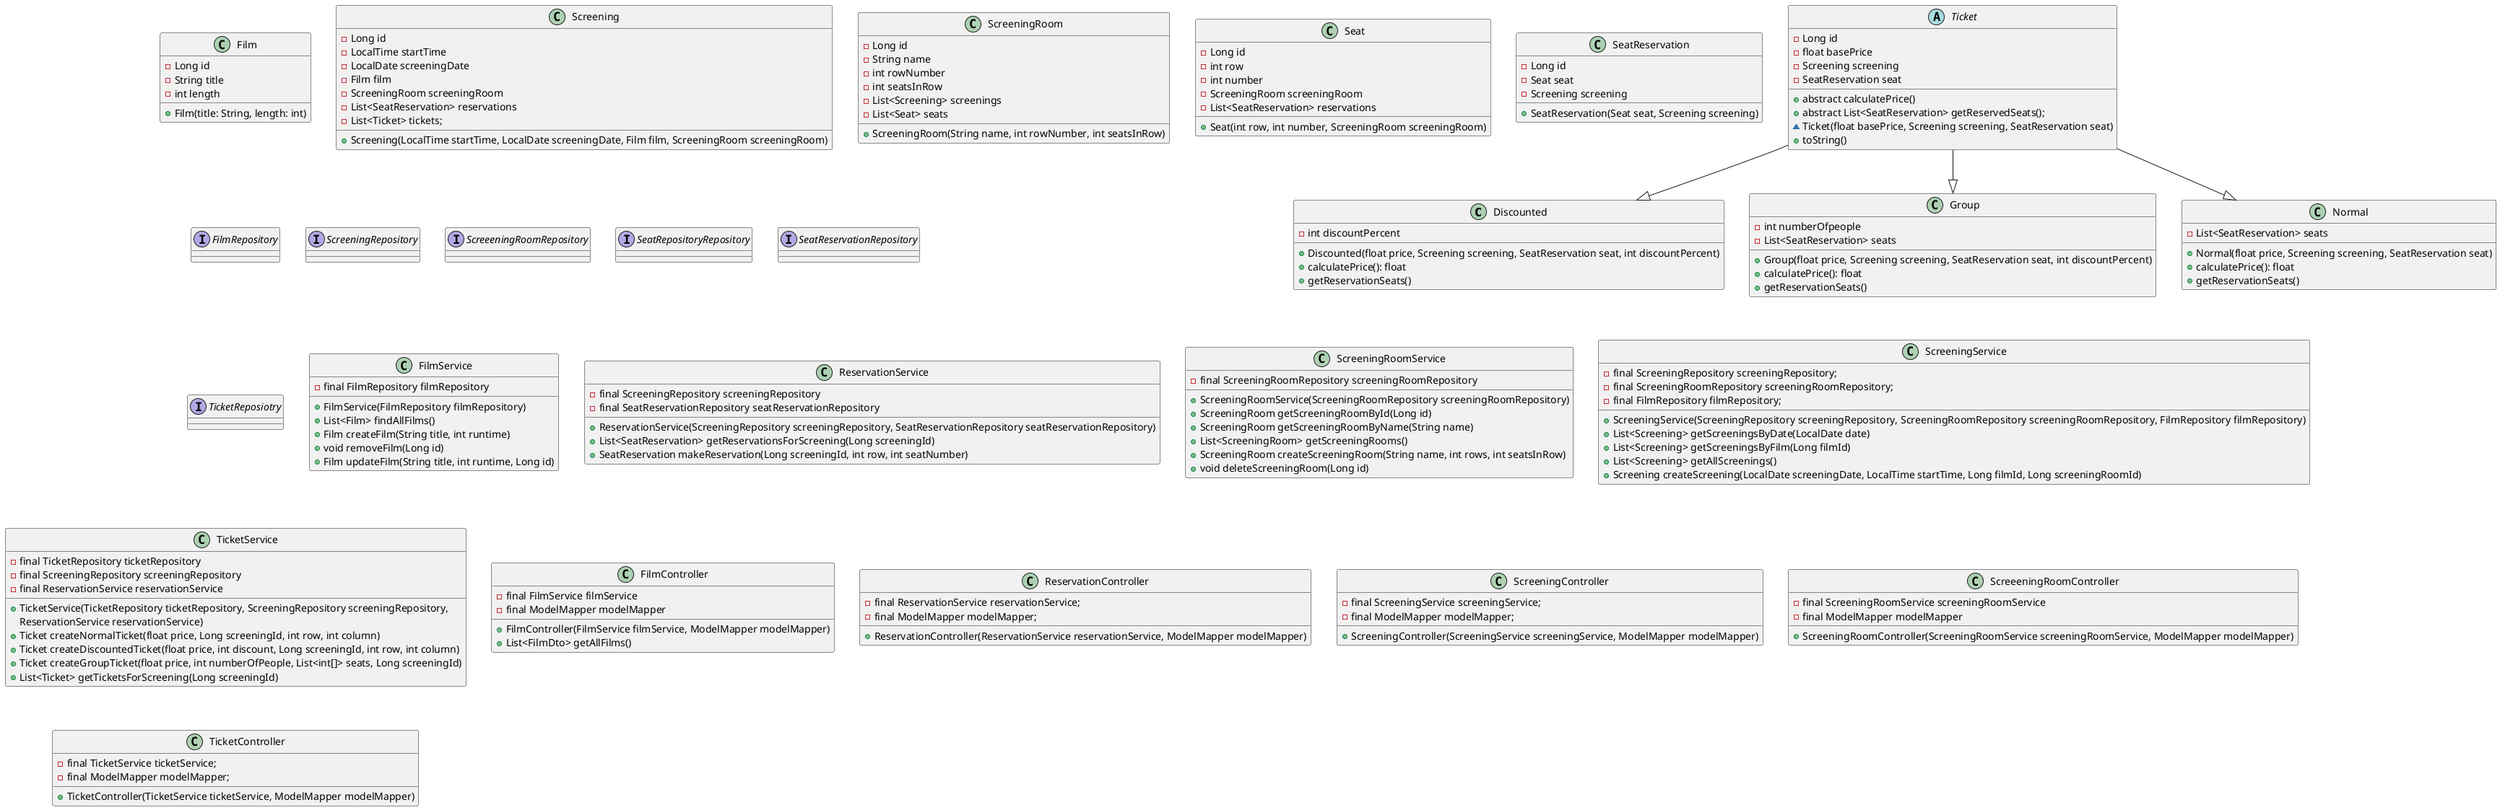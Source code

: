 @startuml classDiagram
class Discounted {
    -int discountPercent
    +Discounted(float price, Screening screening, SeatReservation seat, int discountPercent)
    +calculatePrice(): float
    +getReservationSeats()
}

class Film {
    -Long id
    -String title
    -int length
    +Film(title: String, length: int)
}

class Group {
    -int numberOfpeople
    -List<SeatReservation> seats
    +Group(float price, Screening screening, SeatReservation seat, int discountPercent)
    +calculatePrice(): float
    +getReservationSeats()
}

class Normal {
    -List<SeatReservation> seats
    +Normal(float price, Screening screening, SeatReservation seat)
    +calculatePrice(): float
    +getReservationSeats()
}

class Screening{
    -Long id
    -LocalTime startTime
    -LocalDate screeningDate
    -Film film
    -ScreeningRoom screeningRoom
    -List<SeatReservation> reservations
    -List<Ticket> tickets;
    +Screening(LocalTime startTime, LocalDate screeningDate, Film film, ScreeningRoom screeningRoom)
}

class ScreeningRoom{
    -Long id
    -String name
    -int rowNumber
    -int seatsInRow
    -List<Screening> screenings
    -List<Seat> seats
    +ScreeningRoom(String name, int rowNumber, int seatsInRow)
}

class Seat {
    -Long id
    -int row
    -int number
    -ScreeningRoom screeningRoom
    -List<SeatReservation> reservations
    +Seat(int row, int number, ScreeningRoom screeningRoom)
}

class SeatReservation {
    -Long id
    -Seat seat
    -Screening screening
    +SeatReservation(Seat seat, Screening screening)
}

abstract class Ticket {
    -Long id
    -float basePrice
    -Screening screening
    -SeatReservation seat
    +abstract calculatePrice()
    +abstract List<SeatReservation> getReservedSeats();
    ~Ticket(float basePrice, Screening screening, SeatReservation seat)
    +toString()
}
Ticket --|> Normal
Ticket --|> Group
Ticket --|> Discounted

interface FilmRepository 
interface ScreeningRepository
interface ScreeeningRoomRepository
interface SeatRepositoryRepository
interface SeatReservationRepository
interface TicketReposiotry

class FilmService {
    -final FilmRepository filmRepository
    +FilmService(FilmRepository filmRepository)
    +List<Film> findAllFilms()
    +Film createFilm(String title, int runtime)
    +void removeFilm(Long id)
    +Film updateFilm(String title, int runtime, Long id)
}

class ReservationService {
    -final ScreeningRepository screeningRepository
    -final SeatReservationRepository seatReservationRepository
    +ReservationService(ScreeningRepository screeningRepository, SeatReservationRepository seatReservationRepository)
    +List<SeatReservation> getReservationsForScreening(Long screeningId)
    +SeatReservation makeReservation(Long screeningId, int row, int seatNumber) 
}

class ScreeningRoomService {
    -final ScreeningRoomRepository screeningRoomRepository
    +ScreeningRoomService(ScreeningRoomRepository screeningRoomRepository)
    +ScreeningRoom getScreeningRoomById(Long id)
    +ScreeningRoom getScreeningRoomByName(String name)
    +List<ScreeningRoom> getScreeningRooms()
    +ScreeningRoom createScreeningRoom(String name, int rows, int seatsInRow)
    +void deleteScreeningRoom(Long id)
}

class ScreeningService {
    -final ScreeningRepository screeningRepository;
    -final ScreeningRoomRepository screeningRoomRepository;
    -final FilmRepository filmRepository;
    +ScreeningService(ScreeningRepository screeningRepository, ScreeningRoomRepository screeningRoomRepository, FilmRepository filmRepository)
    +List<Screening> getScreeningsByDate(LocalDate date)
    +List<Screening> getScreeningsByFilm(Long filmId)
    +List<Screening> getAllScreenings()
    +Screening createScreening(LocalDate screeningDate, LocalTime startTime, Long filmId, Long screeningRoomId)
}

class TicketService {
    -final TicketRepository ticketRepository
    -final ScreeningRepository screeningRepository
    -final ReservationService reservationService
    +TicketService(TicketRepository ticketRepository, ScreeningRepository screeningRepository,
                         ReservationService reservationService)
    +Ticket createNormalTicket(float price, Long screeningId, int row, int column)
    +Ticket createDiscountedTicket(float price, int discount, Long screeningId, int row, int column)
    +Ticket createGroupTicket(float price, int numberOfPeople, List<int[]> seats, Long screeningId)
    +List<Ticket> getTicketsForScreening(Long screeningId)
}

class FilmController {
    -final FilmService filmService
    -final ModelMapper modelMapper
    +FilmController(FilmService filmService, ModelMapper modelMapper)
    +List<FilmDto> getAllFilms()
}

class ReservationController {
    -final ReservationService reservationService;
    -final ModelMapper modelMapper;
    +ReservationController(ReservationService reservationService, ModelMapper modelMapper)
}

class ScreeningController {
    -final ScreeningService screeningService;
    -final ModelMapper modelMapper;
    +ScreeningController(ScreeningService screeningService, ModelMapper modelMapper)
}

class ScreeeningRoomController {
    -final ScreeningRoomService screeningRoomService
    -final ModelMapper modelMapper
    +ScreeningRoomController(ScreeningRoomService screeningRoomService, ModelMapper modelMapper)
}
class TicketController {
    -final TicketService ticketService;
    -final ModelMapper modelMapper;
    +TicketController(TicketService ticketService, ModelMapper modelMapper)
}

@enduml
